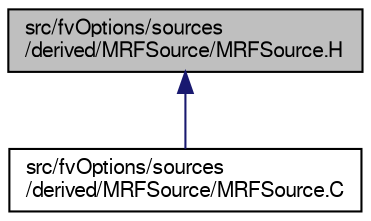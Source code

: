 digraph "src/fvOptions/sources/derived/MRFSource/MRFSource.H"
{
  bgcolor="transparent";
  edge [fontname="FreeSans",fontsize="10",labelfontname="FreeSans",labelfontsize="10"];
  node [fontname="FreeSans",fontsize="10",shape=record];
  Node303 [label="src/fvOptions/sources\l/derived/MRFSource/MRFSource.H",height=0.2,width=0.4,color="black", fillcolor="grey75", style="filled", fontcolor="black"];
  Node303 -> Node304 [dir="back",color="midnightblue",fontsize="10",style="solid",fontname="FreeSans"];
  Node304 [label="src/fvOptions/sources\l/derived/MRFSource/MRFSource.C",height=0.2,width=0.4,color="black",URL="$a04658.html"];
}
